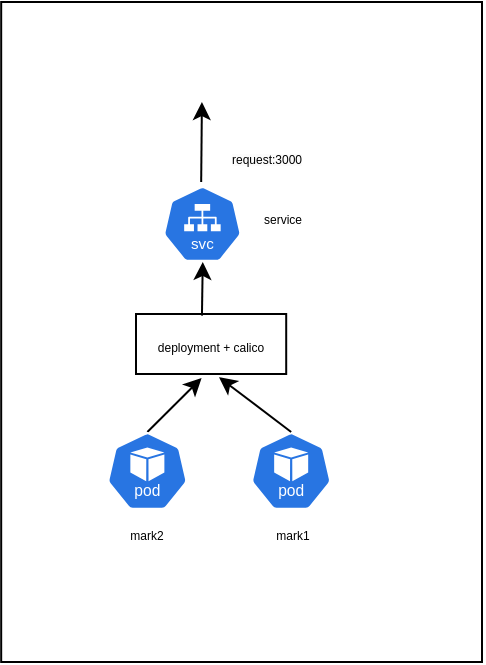 <mxfile version="24.9.2">
  <diagram name="Страница — 1" id="KrTkukaW_4oB7MUjPAy0">
    <mxGraphModel dx="648" dy="278" grid="1" gridSize="10" guides="1" tooltips="1" connect="1" arrows="1" fold="1" page="1" pageScale="1" pageWidth="827" pageHeight="1169" math="0" shadow="0">
      <root>
        <mxCell id="0" />
        <mxCell id="1" parent="0" />
        <mxCell id="X_6YMSdxB2gju5Y8i-WW-6" value="" style="rounded=0;whiteSpace=wrap;html=1;" parent="1" vertex="1">
          <mxGeometry x="279.59" y="370" width="240.41" height="330" as="geometry" />
        </mxCell>
        <mxCell id="ywbToXHBirDagY09YTrV-5" value="" style="aspect=fixed;sketch=0;html=1;dashed=0;whitespace=wrap;verticalLabelPosition=bottom;verticalAlign=top;fillColor=#2875E2;strokeColor=#ffffff;points=[[0.005,0.63,0],[0.1,0.2,0],[0.9,0.2,0],[0.5,0,0],[0.995,0.63,0],[0.72,0.99,0],[0.5,1,0],[0.28,0.99,0]];shape=mxgraph.kubernetes.icon2;kubernetesLabel=1;prIcon=pod" parent="1" vertex="1">
          <mxGeometry x="404.27" y="585" width="40.63" height="39" as="geometry" />
        </mxCell>
        <mxCell id="ywbToXHBirDagY09YTrV-8" value="" style="endArrow=classic;html=1;rounded=0;entryX=0.5;entryY=1;entryDx=0;entryDy=0;entryPerimeter=0;exitX=0.5;exitY=0;exitDx=0;exitDy=0;exitPerimeter=0;" parent="1" source="ywbToXHBirDagY09YTrV-19" edge="1">
          <mxGeometry width="50" height="50" relative="1" as="geometry">
            <mxPoint x="340" y="590" as="sourcePoint" />
            <mxPoint x="379.795" y="558" as="targetPoint" />
          </mxGeometry>
        </mxCell>
        <mxCell id="ywbToXHBirDagY09YTrV-10" value="" style="endArrow=classic;html=1;rounded=0;exitX=0.5;exitY=0;exitDx=0;exitDy=0;exitPerimeter=0;" parent="1" edge="1">
          <mxGeometry width="50" height="50" relative="1" as="geometry">
            <mxPoint x="379.59" y="460" as="sourcePoint" />
            <mxPoint x="379.96" y="420" as="targetPoint" />
          </mxGeometry>
        </mxCell>
        <mxCell id="ywbToXHBirDagY09YTrV-13" value="&lt;font style=&quot;font-size: 6px;&quot;&gt;service&lt;/font&gt;" style="text;html=1;align=center;verticalAlign=middle;resizable=0;points=[];autosize=1;strokeColor=none;fillColor=none;" parent="1" vertex="1">
          <mxGeometry x="400" y="462" width="40" height="30" as="geometry" />
        </mxCell>
        <mxCell id="ywbToXHBirDagY09YTrV-19" value="" style="aspect=fixed;sketch=0;html=1;dashed=0;whitespace=wrap;verticalLabelPosition=bottom;verticalAlign=top;fillColor=#2875E2;strokeColor=#ffffff;points=[[0.005,0.63,0],[0.1,0.2,0],[0.9,0.2,0],[0.5,0,0],[0.995,0.63,0],[0.72,0.99,0],[0.5,1,0],[0.28,0.99,0]];shape=mxgraph.kubernetes.icon2;kubernetesLabel=1;prIcon=pod" parent="1" vertex="1">
          <mxGeometry x="332.37" y="585" width="40.63" height="39" as="geometry" />
        </mxCell>
        <mxCell id="ywbToXHBirDagY09YTrV-20" value="" style="endArrow=classic;html=1;rounded=0;exitX=0.5;exitY=0;exitDx=0;exitDy=0;exitPerimeter=0;entryX=0.72;entryY=0.99;entryDx=0;entryDy=0;entryPerimeter=0;" parent="1" source="ywbToXHBirDagY09YTrV-5" edge="1">
          <mxGeometry width="50" height="50" relative="1" as="geometry">
            <mxPoint x="413.29" y="554" as="sourcePoint" />
            <mxPoint x="388.505" y="557.62" as="targetPoint" />
          </mxGeometry>
        </mxCell>
        <mxCell id="ywbToXHBirDagY09YTrV-24" value="&lt;span style=&quot;font-size: 6px;&quot;&gt;mark1&lt;/span&gt;" style="text;html=1;align=center;verticalAlign=middle;resizable=0;points=[];autosize=1;strokeColor=none;fillColor=none;" parent="1" vertex="1">
          <mxGeometry x="404.9" y="620" width="40" height="30" as="geometry" />
        </mxCell>
        <mxCell id="ywbToXHBirDagY09YTrV-25" value="&lt;font style=&quot;font-size: 6px;&quot;&gt;mark2&lt;/font&gt;" style="text;html=1;align=center;verticalAlign=middle;resizable=0;points=[];autosize=1;strokeColor=none;fillColor=none;" parent="1" vertex="1">
          <mxGeometry x="332.37" y="620" width="40" height="30" as="geometry" />
        </mxCell>
        <mxCell id="X_6YMSdxB2gju5Y8i-WW-5" value="&lt;span style=&quot;font-size: 6px; background-color: rgb(251, 251, 251);&quot;&gt;request:3000&lt;/span&gt;" style="edgeLabel;html=1;align=center;verticalAlign=middle;resizable=0;points=[];" parent="1" vertex="1" connectable="0">
          <mxGeometry x="415.0" y="450.004" as="geometry">
            <mxPoint x="-3" y="-3" as="offset" />
          </mxGeometry>
        </mxCell>
        <mxCell id="FitaO2gQMz2oyh3IkbQV-3" value="" style="aspect=fixed;sketch=0;html=1;dashed=0;whitespace=wrap;verticalLabelPosition=bottom;verticalAlign=top;fillColor=#2875E2;strokeColor=#ffffff;points=[[0.005,0.63,0],[0.1,0.2,0],[0.9,0.2,0],[0.5,0,0],[0.995,0.63,0],[0.72,0.99,0],[0.5,1,0],[0.28,0.99,0]];shape=mxgraph.kubernetes.icon2;kubernetesLabel=1;prIcon=svc" vertex="1" parent="1">
          <mxGeometry x="360.41" y="462" width="39.59" height="38" as="geometry" />
        </mxCell>
        <mxCell id="FitaO2gQMz2oyh3IkbQV-4" value="&lt;font style=&quot;font-size: 6px;&quot;&gt;deployment + calico&lt;/font&gt;" style="rounded=0;whiteSpace=wrap;html=1;" vertex="1" parent="1">
          <mxGeometry x="347" y="526" width="75.1" height="30" as="geometry" />
        </mxCell>
        <mxCell id="FitaO2gQMz2oyh3IkbQV-6" value="" style="endArrow=classic;html=1;rounded=0;exitX=0.439;exitY=0.027;exitDx=0;exitDy=0;exitPerimeter=0;" edge="1" parent="1" source="FitaO2gQMz2oyh3IkbQV-4">
          <mxGeometry width="50" height="50" relative="1" as="geometry">
            <mxPoint x="380" y="520" as="sourcePoint" />
            <mxPoint x="380.38" y="500" as="targetPoint" />
          </mxGeometry>
        </mxCell>
      </root>
    </mxGraphModel>
  </diagram>
</mxfile>
